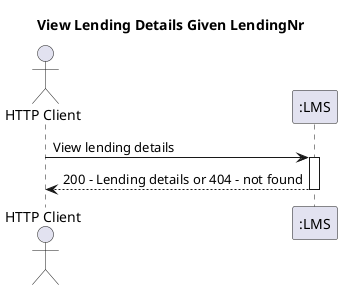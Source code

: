 @startuml
title View Lending Details Given LendingNr
actor HTTP_Client as "HTTP Client"
participant LMS as ":LMS"
autoactivate on

HTTP_Client -> LMS : View lending details
LMS --> HTTP_Client : 200 - Lending details or 404 - not found

@enduml